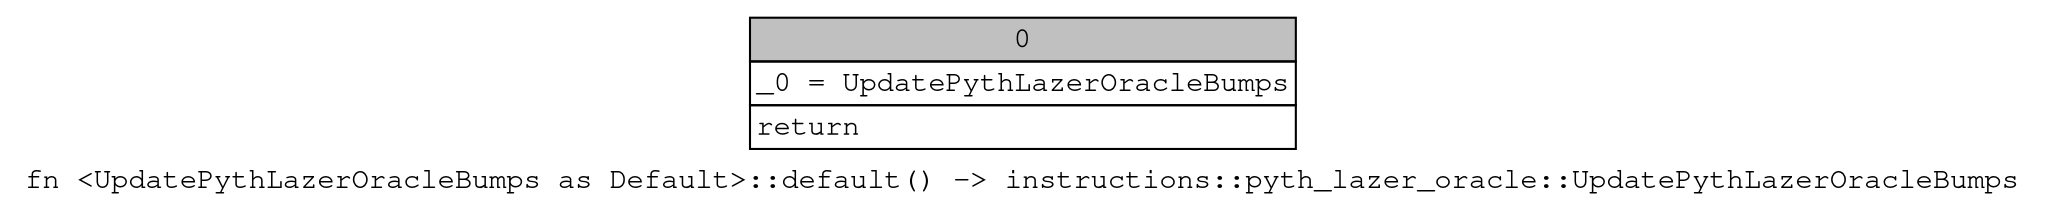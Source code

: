 digraph Mir_0_11432 {
    graph [fontname="Courier, monospace"];
    node [fontname="Courier, monospace"];
    edge [fontname="Courier, monospace"];
    label=<fn &lt;UpdatePythLazerOracleBumps as Default&gt;::default() -&gt; instructions::pyth_lazer_oracle::UpdatePythLazerOracleBumps<br align="left"/>>;
    bb0__0_11432 [shape="none", label=<<table border="0" cellborder="1" cellspacing="0"><tr><td bgcolor="gray" align="center" colspan="1">0</td></tr><tr><td align="left" balign="left">_0 = UpdatePythLazerOracleBumps<br/></td></tr><tr><td align="left">return</td></tr></table>>];
}
